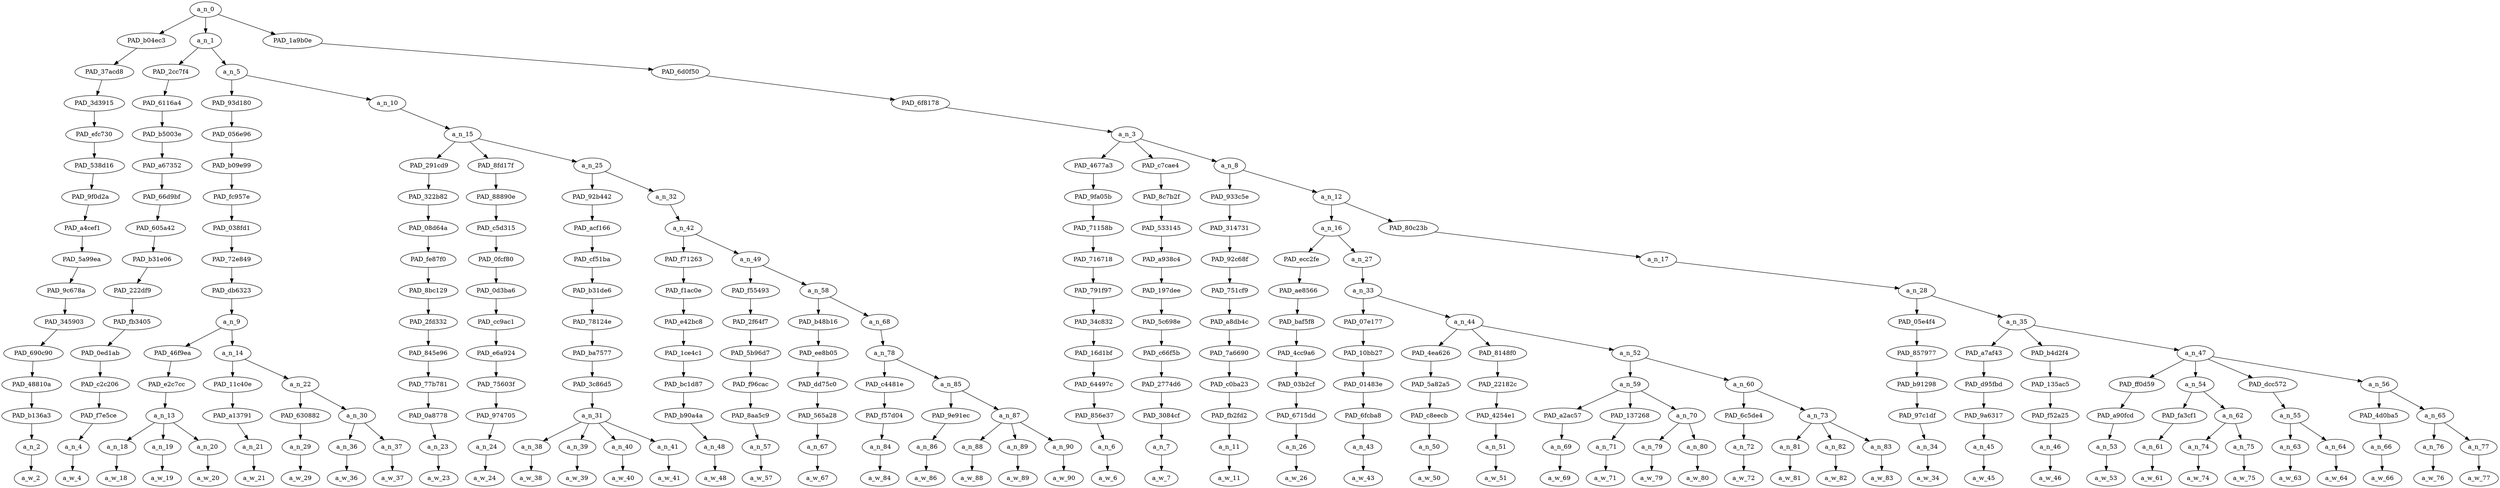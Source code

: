 strict digraph "" {
	a_n_0	[div_dir=1,
		index=0,
		level=15,
		pos="16.927662037037035,15!",
		text_span="[0, 1, 2, 3, 4, 5, 6, 7, 8, 9, 10, 11, 12, 13, 14, 15, 16, 17, 18, 19, 20, 21, 22, 23, 24, 25, 26, 27, 28, 29, 30, 31, 32, 33, 34, \
35, 36, 37, 38, 39, 40, 41, 42, 43, 44, 45, 46, 47, 48, 49]",
		value=1.00000000];
	PAD_b04ec3	[div_dir=-1,
		index=1,
		level=14,
		pos="22.0,14!",
		text_span="[22]",
		value=0.00887015];
	a_n_0 -> PAD_b04ec3;
	a_n_1	[div_dir=1,
		index=0,
		level=14,
		pos="3.3802083333333335,14!",
		text_span="[0, 1, 2, 3, 4, 5, 6, 7, 8, 9, 10, 11, 12, 13, 14, 15, 16, 17, 18, 19, 20, 21]",
		value=0.28218633];
	a_n_0 -> a_n_1;
	PAD_1a9b0e	[div_dir=1,
		index=2,
		level=14,
		pos="25.402777777777775,14!",
		text_span="[23, 24, 25, 26, 27, 28, 29, 30, 31, 32, 33, 34, 35, 36, 37, 38, 39, 40, 41, 42, 43, 44, 45, 46, 47, 48, 49]",
		value=0.70888200];
	a_n_0 -> PAD_1a9b0e;
	PAD_37acd8	[div_dir=-1,
		index=2,
		level=13,
		pos="22.0,13!",
		text_span="[22]",
		value=0.00887015];
	PAD_b04ec3 -> PAD_37acd8;
	PAD_3d3915	[div_dir=-1,
		index=3,
		level=12,
		pos="22.0,12!",
		text_span="[22]",
		value=0.00887015];
	PAD_37acd8 -> PAD_3d3915;
	PAD_efc730	[div_dir=-1,
		index=3,
		level=11,
		pos="22.0,11!",
		text_span="[22]",
		value=0.00887015];
	PAD_3d3915 -> PAD_efc730;
	PAD_538d16	[div_dir=-1,
		index=5,
		level=10,
		pos="22.0,10!",
		text_span="[22]",
		value=0.00887015];
	PAD_efc730 -> PAD_538d16;
	PAD_9f0d2a	[div_dir=-1,
		index=6,
		level=9,
		pos="22.0,9!",
		text_span="[22]",
		value=0.00887015];
	PAD_538d16 -> PAD_9f0d2a;
	PAD_a4cef1	[div_dir=-1,
		index=6,
		level=8,
		pos="22.0,8!",
		text_span="[22]",
		value=0.00887015];
	PAD_9f0d2a -> PAD_a4cef1;
	PAD_5a99ea	[div_dir=-1,
		index=7,
		level=7,
		pos="22.0,7!",
		text_span="[22]",
		value=0.00887015];
	PAD_a4cef1 -> PAD_5a99ea;
	PAD_9c678a	[div_dir=-1,
		index=8,
		level=6,
		pos="22.0,6!",
		text_span="[22]",
		value=0.00887015];
	PAD_5a99ea -> PAD_9c678a;
	PAD_345903	[div_dir=-1,
		index=9,
		level=5,
		pos="22.0,5!",
		text_span="[22]",
		value=0.00887015];
	PAD_9c678a -> PAD_345903;
	PAD_690c90	[div_dir=-1,
		index=10,
		level=4,
		pos="22.0,4!",
		text_span="[22]",
		value=0.00887015];
	PAD_345903 -> PAD_690c90;
	PAD_48810a	[div_dir=-1,
		index=12,
		level=3,
		pos="22.0,3!",
		text_span="[22]",
		value=0.00887015];
	PAD_690c90 -> PAD_48810a;
	PAD_b136a3	[div_dir=-1,
		index=14,
		level=2,
		pos="22.0,2!",
		text_span="[22]",
		value=0.00887015];
	PAD_48810a -> PAD_b136a3;
	a_n_2	[div_dir=-1,
		index=22,
		level=1,
		pos="22.0,1!",
		text_span="[22]",
		value=0.00887015];
	PAD_b136a3 -> a_n_2;
	a_w_2	[div_dir=0,
		index=22,
		level=0,
		pos="22,0!",
		text_span="[22]",
		value=i1];
	a_n_2 -> a_w_2;
	PAD_2cc7f4	[div_dir=-1,
		index=0,
		level=13,
		pos="0.0,13!",
		text_span="[0]",
		value=0.01725560];
	a_n_1 -> PAD_2cc7f4;
	a_n_5	[div_dir=1,
		index=1,
		level=13,
		pos="6.760416666666667,13!",
		text_span="[1, 2, 3, 4, 5, 6, 7, 8, 9, 10, 11, 12, 13, 14, 15, 16, 17, 18, 19, 20, 21]",
		value=0.26487753];
	a_n_1 -> a_n_5;
	PAD_6116a4	[div_dir=-1,
		index=0,
		level=12,
		pos="0.0,12!",
		text_span="[0]",
		value=0.01725560];
	PAD_2cc7f4 -> PAD_6116a4;
	PAD_b5003e	[div_dir=-1,
		index=0,
		level=11,
		pos="0.0,11!",
		text_span="[0]",
		value=0.01725560];
	PAD_6116a4 -> PAD_b5003e;
	PAD_a67352	[div_dir=-1,
		index=0,
		level=10,
		pos="0.0,10!",
		text_span="[0]",
		value=0.01725560];
	PAD_b5003e -> PAD_a67352;
	PAD_66d9bf	[div_dir=-1,
		index=0,
		level=9,
		pos="0.0,9!",
		text_span="[0]",
		value=0.01725560];
	PAD_a67352 -> PAD_66d9bf;
	PAD_605a42	[div_dir=-1,
		index=0,
		level=8,
		pos="0.0,8!",
		text_span="[0]",
		value=0.01725560];
	PAD_66d9bf -> PAD_605a42;
	PAD_b31e06	[div_dir=-1,
		index=0,
		level=7,
		pos="0.0,7!",
		text_span="[0]",
		value=0.01725560];
	PAD_605a42 -> PAD_b31e06;
	PAD_222df9	[div_dir=-1,
		index=0,
		level=6,
		pos="0.0,6!",
		text_span="[0]",
		value=0.01725560];
	PAD_b31e06 -> PAD_222df9;
	PAD_fb3405	[div_dir=-1,
		index=0,
		level=5,
		pos="0.0,5!",
		text_span="[0]",
		value=0.01725560];
	PAD_222df9 -> PAD_fb3405;
	PAD_0ed1ab	[div_dir=-1,
		index=0,
		level=4,
		pos="0.0,4!",
		text_span="[0]",
		value=0.01725560];
	PAD_fb3405 -> PAD_0ed1ab;
	PAD_c2c206	[div_dir=-1,
		index=0,
		level=3,
		pos="0.0,3!",
		text_span="[0]",
		value=0.01725560];
	PAD_0ed1ab -> PAD_c2c206;
	PAD_f7e5ce	[div_dir=-1,
		index=0,
		level=2,
		pos="0.0,2!",
		text_span="[0]",
		value=0.01725560];
	PAD_c2c206 -> PAD_f7e5ce;
	a_n_4	[div_dir=-1,
		index=0,
		level=1,
		pos="0.0,1!",
		text_span="[0]",
		value=0.01725560];
	PAD_f7e5ce -> a_n_4;
	a_w_4	[div_dir=0,
		index=0,
		level=0,
		pos="0,0!",
		text_span="[0]",
		value=re];
	a_n_4 -> a_w_4;
	PAD_93d180	[div_dir=1,
		index=1,
		level=12,
		pos="3.4375,12!",
		text_span="[1, 2, 3, 4, 5, 6, 7]",
		value=0.10143375];
	a_n_5 -> PAD_93d180;
	a_n_10	[div_dir=1,
		index=2,
		level=12,
		pos="10.083333333333334,12!",
		text_span="[8, 9, 10, 11, 12, 13, 14, 15, 16, 17, 18, 19, 20, 21]",
		value=0.16335484];
	a_n_5 -> a_n_10;
	PAD_056e96	[div_dir=1,
		index=1,
		level=11,
		pos="3.4375,11!",
		text_span="[1, 2, 3, 4, 5, 6, 7]",
		value=0.10143375];
	PAD_93d180 -> PAD_056e96;
	PAD_b09e99	[div_dir=1,
		index=1,
		level=10,
		pos="3.4375,10!",
		text_span="[1, 2, 3, 4, 5, 6, 7]",
		value=0.10143375];
	PAD_056e96 -> PAD_b09e99;
	PAD_fc957e	[div_dir=1,
		index=1,
		level=9,
		pos="3.4375,9!",
		text_span="[1, 2, 3, 4, 5, 6, 7]",
		value=0.10143375];
	PAD_b09e99 -> PAD_fc957e;
	PAD_038fd1	[div_dir=1,
		index=1,
		level=8,
		pos="3.4375,8!",
		text_span="[1, 2, 3, 4, 5, 6, 7]",
		value=0.10143375];
	PAD_fc957e -> PAD_038fd1;
	PAD_72e849	[div_dir=1,
		index=1,
		level=7,
		pos="3.4375,7!",
		text_span="[1, 2, 3, 4, 5, 6, 7]",
		value=0.10143375];
	PAD_038fd1 -> PAD_72e849;
	PAD_db6323	[div_dir=1,
		index=1,
		level=6,
		pos="3.4375,6!",
		text_span="[1, 2, 3, 4, 5, 6, 7]",
		value=0.10143375];
	PAD_72e849 -> PAD_db6323;
	a_n_9	[div_dir=1,
		index=1,
		level=5,
		pos="3.4375,5!",
		text_span="[1, 2, 3, 4, 5, 6, 7]",
		value=0.10143375];
	PAD_db6323 -> a_n_9;
	PAD_46f9ea	[div_dir=1,
		index=1,
		level=4,
		pos="2.0,4!",
		text_span="[1, 2, 3]",
		value=0.05142200];
	a_n_9 -> PAD_46f9ea;
	a_n_14	[div_dir=1,
		index=2,
		level=4,
		pos="4.875,4!",
		text_span="[4, 5, 6, 7]",
		value=0.04993392];
	a_n_9 -> a_n_14;
	PAD_e2c7cc	[div_dir=1,
		index=1,
		level=3,
		pos="2.0,3!",
		text_span="[1, 2, 3]",
		value=0.05142200];
	PAD_46f9ea -> PAD_e2c7cc;
	a_n_13	[div_dir=1,
		index=1,
		level=2,
		pos="2.0,2!",
		text_span="[1, 2, 3]",
		value=0.05142200];
	PAD_e2c7cc -> a_n_13;
	a_n_18	[div_dir=1,
		index=1,
		level=1,
		pos="1.0,1!",
		text_span="[1]",
		value=0.01200657];
	a_n_13 -> a_n_18;
	a_n_19	[div_dir=-1,
		index=2,
		level=1,
		pos="2.0,1!",
		text_span="[2]",
		value=0.01886284];
	a_n_13 -> a_n_19;
	a_n_20	[div_dir=1,
		index=3,
		level=1,
		pos="3.0,1!",
		text_span="[3]",
		value=0.02049622];
	a_n_13 -> a_n_20;
	a_w_18	[div_dir=0,
		index=1,
		level=0,
		pos="1,0!",
		text_span="[1]",
		value=the];
	a_n_18 -> a_w_18;
	a_w_19	[div_dir=0,
		index=2,
		level=0,
		pos="2,0!",
		text_span="[2]",
		value="<number>"];
	a_n_19 -> a_w_19;
	a_w_20	[div_dir=0,
		index=3,
		level=0,
		pos="3,0!",
		text_span="[3]",
		value=people];
	a_n_20 -> a_w_20;
	PAD_11c40e	[div_dir=1,
		index=2,
		level=3,
		pos="4.0,3!",
		text_span="[4]",
		value=0.00977072];
	a_n_14 -> PAD_11c40e;
	a_n_22	[div_dir=1,
		index=3,
		level=3,
		pos="5.75,3!",
		text_span="[5, 6, 7]",
		value=0.04010771];
	a_n_14 -> a_n_22;
	PAD_a13791	[div_dir=1,
		index=2,
		level=2,
		pos="4.0,2!",
		text_span="[4]",
		value=0.00977072];
	PAD_11c40e -> PAD_a13791;
	a_n_21	[div_dir=1,
		index=4,
		level=1,
		pos="4.0,1!",
		text_span="[4]",
		value=0.00977072];
	PAD_a13791 -> a_n_21;
	a_w_21	[div_dir=0,
		index=4,
		level=0,
		pos="4,0!",
		text_span="[4]",
		value=who];
	a_n_21 -> a_w_21;
	PAD_630882	[div_dir=1,
		index=3,
		level=2,
		pos="5.0,2!",
		text_span="[5]",
		value=0.01299993];
	a_n_22 -> PAD_630882;
	a_n_30	[div_dir=1,
		index=4,
		level=2,
		pos="6.5,2!",
		text_span="[6, 7]",
		value=0.02705304];
	a_n_22 -> a_n_30;
	a_n_29	[div_dir=1,
		index=5,
		level=1,
		pos="5.0,1!",
		text_span="[5]",
		value=0.01299993];
	PAD_630882 -> a_n_29;
	a_w_29	[div_dir=0,
		index=5,
		level=0,
		pos="5,0!",
		text_span="[5]",
		value=recently];
	a_n_29 -> a_w_29;
	a_n_36	[div_dir=1,
		index=6,
		level=1,
		pos="6.0,1!",
		text_span="[6]",
		value=0.01544259];
	a_n_30 -> a_n_36;
	a_n_37	[div_dir=1,
		index=7,
		level=1,
		pos="7.0,1!",
		text_span="[7]",
		value=0.01157327];
	a_n_30 -> a_n_37;
	a_w_36	[div_dir=0,
		index=6,
		level=0,
		pos="6,0!",
		text_span="[6]",
		value=followed];
	a_n_36 -> a_w_36;
	a_w_37	[div_dir=0,
		index=7,
		level=0,
		pos="7,0!",
		text_span="[7]",
		value=me];
	a_n_37 -> a_w_37;
	a_n_15	[div_dir=1,
		index=2,
		level=11,
		pos="10.083333333333334,11!",
		text_span="[8, 9, 10, 11, 12, 13, 14, 15, 16, 17, 18, 19, 20, 21]",
		value=0.16329865];
	a_n_10 -> a_n_15;
	PAD_291cd9	[div_dir=-1,
		index=2,
		level=10,
		pos="8.0,10!",
		text_span="[8]",
		value=0.00857432];
	a_n_15 -> PAD_291cd9;
	PAD_8fd17f	[div_dir=-1,
		index=3,
		level=10,
		pos="9.0,10!",
		text_span="[9]",
		value=0.00995226];
	a_n_15 -> PAD_8fd17f;
	a_n_25	[div_dir=1,
		index=4,
		level=10,
		pos="13.25,10!",
		text_span="[10, 11, 12, 13, 14, 15, 16, 17, 18, 19, 20, 21]",
		value=0.14471588];
	a_n_15 -> a_n_25;
	PAD_322b82	[div_dir=-1,
		index=2,
		level=9,
		pos="8.0,9!",
		text_span="[8]",
		value=0.00857432];
	PAD_291cd9 -> PAD_322b82;
	PAD_08d64a	[div_dir=-1,
		index=2,
		level=8,
		pos="8.0,8!",
		text_span="[8]",
		value=0.00857432];
	PAD_322b82 -> PAD_08d64a;
	PAD_fe87f0	[div_dir=-1,
		index=2,
		level=7,
		pos="8.0,7!",
		text_span="[8]",
		value=0.00857432];
	PAD_08d64a -> PAD_fe87f0;
	PAD_8bc129	[div_dir=-1,
		index=2,
		level=6,
		pos="8.0,6!",
		text_span="[8]",
		value=0.00857432];
	PAD_fe87f0 -> PAD_8bc129;
	PAD_2fd332	[div_dir=-1,
		index=2,
		level=5,
		pos="8.0,5!",
		text_span="[8]",
		value=0.00857432];
	PAD_8bc129 -> PAD_2fd332;
	PAD_845e96	[div_dir=-1,
		index=3,
		level=4,
		pos="8.0,4!",
		text_span="[8]",
		value=0.00857432];
	PAD_2fd332 -> PAD_845e96;
	PAD_77b781	[div_dir=-1,
		index=4,
		level=3,
		pos="8.0,3!",
		text_span="[8]",
		value=0.00857432];
	PAD_845e96 -> PAD_77b781;
	PAD_0a8778	[div_dir=-1,
		index=5,
		level=2,
		pos="8.0,2!",
		text_span="[8]",
		value=0.00857432];
	PAD_77b781 -> PAD_0a8778;
	a_n_23	[div_dir=-1,
		index=8,
		level=1,
		pos="8.0,1!",
		text_span="[8]",
		value=0.00857432];
	PAD_0a8778 -> a_n_23;
	a_w_23	[div_dir=0,
		index=8,
		level=0,
		pos="8,0!",
		text_span="[8]",
		value=have];
	a_n_23 -> a_w_23;
	PAD_88890e	[div_dir=-1,
		index=3,
		level=9,
		pos="9.0,9!",
		text_span="[9]",
		value=0.00995226];
	PAD_8fd17f -> PAD_88890e;
	PAD_c5d315	[div_dir=-1,
		index=3,
		level=8,
		pos="9.0,8!",
		text_span="[9]",
		value=0.00995226];
	PAD_88890e -> PAD_c5d315;
	PAD_0fcf80	[div_dir=-1,
		index=3,
		level=7,
		pos="9.0,7!",
		text_span="[9]",
		value=0.00995226];
	PAD_c5d315 -> PAD_0fcf80;
	PAD_0d3ba6	[div_dir=-1,
		index=3,
		level=6,
		pos="9.0,6!",
		text_span="[9]",
		value=0.00995226];
	PAD_0fcf80 -> PAD_0d3ba6;
	PAD_cc9ac1	[div_dir=-1,
		index=3,
		level=5,
		pos="9.0,5!",
		text_span="[9]",
		value=0.00995226];
	PAD_0d3ba6 -> PAD_cc9ac1;
	PAD_e6a924	[div_dir=-1,
		index=4,
		level=4,
		pos="9.0,4!",
		text_span="[9]",
		value=0.00995226];
	PAD_cc9ac1 -> PAD_e6a924;
	PAD_75603f	[div_dir=-1,
		index=5,
		level=3,
		pos="9.0,3!",
		text_span="[9]",
		value=0.00995226];
	PAD_e6a924 -> PAD_75603f;
	PAD_974705	[div_dir=-1,
		index=6,
		level=2,
		pos="9.0,2!",
		text_span="[9]",
		value=0.00995226];
	PAD_75603f -> PAD_974705;
	a_n_24	[div_dir=-1,
		index=9,
		level=1,
		pos="9.0,1!",
		text_span="[9]",
		value=0.00995226];
	PAD_974705 -> a_n_24;
	a_w_24	[div_dir=0,
		index=9,
		level=0,
		pos="9,0!",
		text_span="[9]",
		value=you];
	a_n_24 -> a_w_24;
	PAD_92b442	[div_dir=1,
		index=4,
		level=9,
		pos="11.5,9!",
		text_span="[10, 11, 12, 13]",
		value=0.05607596];
	a_n_25 -> PAD_92b442;
	a_n_32	[div_dir=1,
		index=5,
		level=9,
		pos="15.0,9!",
		text_span="[14, 15, 16, 17, 18, 19, 20, 21]",
		value=0.08856964];
	a_n_25 -> a_n_32;
	PAD_acf166	[div_dir=1,
		index=4,
		level=8,
		pos="11.5,8!",
		text_span="[10, 11, 12, 13]",
		value=0.05607596];
	PAD_92b442 -> PAD_acf166;
	PAD_cf51ba	[div_dir=1,
		index=4,
		level=7,
		pos="11.5,7!",
		text_span="[10, 11, 12, 13]",
		value=0.05607596];
	PAD_acf166 -> PAD_cf51ba;
	PAD_b31de6	[div_dir=1,
		index=4,
		level=6,
		pos="11.5,6!",
		text_span="[10, 11, 12, 13]",
		value=0.05607596];
	PAD_cf51ba -> PAD_b31de6;
	PAD_78124e	[div_dir=1,
		index=4,
		level=5,
		pos="11.5,5!",
		text_span="[10, 11, 12, 13]",
		value=0.05607596];
	PAD_b31de6 -> PAD_78124e;
	PAD_ba7577	[div_dir=1,
		index=5,
		level=4,
		pos="11.5,4!",
		text_span="[10, 11, 12, 13]",
		value=0.05607596];
	PAD_78124e -> PAD_ba7577;
	PAD_3c86d5	[div_dir=1,
		index=6,
		level=3,
		pos="11.5,3!",
		text_span="[10, 11, 12, 13]",
		value=0.05607596];
	PAD_ba7577 -> PAD_3c86d5;
	a_n_31	[div_dir=1,
		index=7,
		level=2,
		pos="11.5,2!",
		text_span="[10, 11, 12, 13]",
		value=0.05607596];
	PAD_3c86d5 -> a_n_31;
	a_n_38	[div_dir=1,
		index=10,
		level=1,
		pos="10.0,1!",
		text_span="[10]",
		value=0.00853945];
	a_n_31 -> a_n_38;
	a_n_39	[div_dir=1,
		index=11,
		level=1,
		pos="11.0,1!",
		text_span="[11]",
		value=0.02222060];
	a_n_31 -> a_n_39;
	a_n_40	[div_dir=1,
		index=12,
		level=1,
		pos="12.0,1!",
		text_span="[12]",
		value=0.00915425];
	a_n_31 -> a_n_40;
	a_n_41	[div_dir=1,
		index=13,
		level=1,
		pos="13.0,1!",
		text_span="[13]",
		value=0.01611654];
	a_n_31 -> a_n_41;
	a_w_38	[div_dir=0,
		index=10,
		level=0,
		pos="10,0!",
		text_span="[10]",
		value=no];
	a_n_38 -> a_w_38;
	a_w_39	[div_dir=0,
		index=11,
		level=0,
		pos="11,0!",
		text_span="[11]",
		value=taste];
	a_n_39 -> a_w_39;
	a_w_40	[div_dir=0,
		index=12,
		level=0,
		pos="12,0!",
		text_span="[12]",
		value=or];
	a_n_40 -> a_w_40;
	a_w_41	[div_dir=0,
		index=13,
		level=0,
		pos="13,0!",
		text_span="[13]",
		value=standards];
	a_n_41 -> a_w_41;
	a_n_42	[div_dir=1,
		index=5,
		level=8,
		pos="15.0,8!",
		text_span="[14, 15, 16, 17, 18, 19, 20, 21]",
		value=0.08851532];
	a_n_32 -> a_n_42;
	PAD_f71263	[div_dir=-1,
		index=5,
		level=7,
		pos="14.0,7!",
		text_span="[14]",
		value=0.00793343];
	a_n_42 -> PAD_f71263;
	a_n_49	[div_dir=1,
		index=6,
		level=7,
		pos="16.0,7!",
		text_span="[15, 16, 17, 18, 19, 20, 21]",
		value=0.08052756];
	a_n_42 -> a_n_49;
	PAD_f1ac0e	[div_dir=-1,
		index=5,
		level=6,
		pos="14.0,6!",
		text_span="[14]",
		value=0.00793343];
	PAD_f71263 -> PAD_f1ac0e;
	PAD_e42bc8	[div_dir=-1,
		index=5,
		level=5,
		pos="14.0,5!",
		text_span="[14]",
		value=0.00793343];
	PAD_f1ac0e -> PAD_e42bc8;
	PAD_1ce4c1	[div_dir=-1,
		index=6,
		level=4,
		pos="14.0,4!",
		text_span="[14]",
		value=0.00793343];
	PAD_e42bc8 -> PAD_1ce4c1;
	PAD_bc1d87	[div_dir=-1,
		index=7,
		level=3,
		pos="14.0,3!",
		text_span="[14]",
		value=0.00793343];
	PAD_1ce4c1 -> PAD_bc1d87;
	PAD_b90a4a	[div_dir=-1,
		index=8,
		level=2,
		pos="14.0,2!",
		text_span="[14]",
		value=0.00793343];
	PAD_bc1d87 -> PAD_b90a4a;
	a_n_48	[div_dir=-1,
		index=14,
		level=1,
		pos="14.0,1!",
		text_span="[14]",
		value=0.00793343];
	PAD_b90a4a -> a_n_48;
	a_w_48	[div_dir=0,
		index=14,
		level=0,
		pos="14,0!",
		text_span="[14]",
		value=i];
	a_n_48 -> a_w_48;
	PAD_f55493	[div_dir=1,
		index=6,
		level=6,
		pos="15.0,6!",
		text_span="[15]",
		value=0.00678233];
	a_n_49 -> PAD_f55493;
	a_n_58	[div_dir=1,
		index=7,
		level=6,
		pos="17.0,6!",
		text_span="[16, 17, 18, 19, 20, 21]",
		value=0.07368245];
	a_n_49 -> a_n_58;
	PAD_2f64f7	[div_dir=1,
		index=6,
		level=5,
		pos="15.0,5!",
		text_span="[15]",
		value=0.00678233];
	PAD_f55493 -> PAD_2f64f7;
	PAD_5b96d7	[div_dir=1,
		index=7,
		level=4,
		pos="15.0,4!",
		text_span="[15]",
		value=0.00678233];
	PAD_2f64f7 -> PAD_5b96d7;
	PAD_f96cac	[div_dir=1,
		index=8,
		level=3,
		pos="15.0,3!",
		text_span="[15]",
		value=0.00678233];
	PAD_5b96d7 -> PAD_f96cac;
	PAD_8aa5c9	[div_dir=1,
		index=9,
		level=2,
		pos="15.0,2!",
		text_span="[15]",
		value=0.00678233];
	PAD_f96cac -> PAD_8aa5c9;
	a_n_57	[div_dir=1,
		index=15,
		level=1,
		pos="15.0,1!",
		text_span="[15]",
		value=0.00678233];
	PAD_8aa5c9 -> a_n_57;
	a_w_57	[div_dir=0,
		index=15,
		level=0,
		pos="15,0!",
		text_span="[15]",
		value=will];
	a_n_57 -> a_w_57;
	PAD_b48b16	[div_dir=1,
		index=7,
		level=5,
		pos="16.0,5!",
		text_span="[16]",
		value=0.00847774];
	a_n_58 -> PAD_b48b16;
	a_n_68	[div_dir=1,
		index=8,
		level=5,
		pos="18.0,5!",
		text_span="[17, 18, 19, 20, 21]",
		value=0.06514154];
	a_n_58 -> a_n_68;
	PAD_ee8b05	[div_dir=1,
		index=8,
		level=4,
		pos="16.0,4!",
		text_span="[16]",
		value=0.00847774];
	PAD_b48b16 -> PAD_ee8b05;
	PAD_dd75c0	[div_dir=1,
		index=9,
		level=3,
		pos="16.0,3!",
		text_span="[16]",
		value=0.00847774];
	PAD_ee8b05 -> PAD_dd75c0;
	PAD_565a28	[div_dir=1,
		index=10,
		level=2,
		pos="16.0,2!",
		text_span="[16]",
		value=0.00847774];
	PAD_dd75c0 -> PAD_565a28;
	a_n_67	[div_dir=1,
		index=16,
		level=1,
		pos="16.0,1!",
		text_span="[16]",
		value=0.00847774];
	PAD_565a28 -> a_n_67;
	a_w_67	[div_dir=0,
		index=16,
		level=0,
		pos="16,0!",
		text_span="[16]",
		value=try];
	a_n_67 -> a_w_67;
	a_n_78	[div_dir=1,
		index=9,
		level=4,
		pos="18.0,4!",
		text_span="[17, 18, 19, 20, 21]",
		value=0.06507539];
	a_n_68 -> a_n_78;
	PAD_c4481e	[div_dir=1,
		index=10,
		level=3,
		pos="17.0,3!",
		text_span="[17]",
		value=0.00744715];
	a_n_78 -> PAD_c4481e;
	a_n_85	[div_dir=1,
		index=11,
		level=3,
		pos="19.0,3!",
		text_span="[18, 19, 20, 21]",
		value=0.05756208];
	a_n_78 -> a_n_85;
	PAD_f57d04	[div_dir=1,
		index=11,
		level=2,
		pos="17.0,2!",
		text_span="[17]",
		value=0.00744715];
	PAD_c4481e -> PAD_f57d04;
	a_n_84	[div_dir=1,
		index=17,
		level=1,
		pos="17.0,1!",
		text_span="[17]",
		value=0.00744715];
	PAD_f57d04 -> a_n_84;
	a_w_84	[div_dir=0,
		index=17,
		level=0,
		pos="17,0!",
		text_span="[17]",
		value=to];
	a_n_84 -> a_w_84;
	PAD_9e91ec	[div_dir=1,
		index=12,
		level=2,
		pos="18.0,2!",
		text_span="[18]",
		value=0.01055922];
	a_n_85 -> PAD_9e91ec;
	a_n_87	[div_dir=1,
		index=13,
		level=2,
		pos="20.0,2!",
		text_span="[19, 20, 21]",
		value=0.04694790];
	a_n_85 -> a_n_87;
	a_n_86	[div_dir=1,
		index=18,
		level=1,
		pos="18.0,1!",
		text_span="[18]",
		value=0.01055922];
	PAD_9e91ec -> a_n_86;
	a_w_86	[div_dir=0,
		index=18,
		level=0,
		pos="18,0!",
		text_span="[18]",
		value=return];
	a_n_86 -> a_w_86;
	a_n_88	[div_dir=1,
		index=19,
		level=1,
		pos="19.0,1!",
		text_span="[19]",
		value=0.00913841];
	a_n_87 -> a_n_88;
	a_n_89	[div_dir=1,
		index=20,
		level=1,
		pos="20.0,1!",
		text_span="[20]",
		value=0.01256682];
	a_n_87 -> a_n_89;
	a_n_90	[div_dir=1,
		index=21,
		level=1,
		pos="21.0,1!",
		text_span="[21]",
		value=0.02519363];
	a_n_87 -> a_n_90;
	a_w_88	[div_dir=0,
		index=19,
		level=0,
		pos="19,0!",
		text_span="[19]",
		value=the1];
	a_n_88 -> a_w_88;
	a_w_89	[div_dir=0,
		index=20,
		level=0,
		pos="20,0!",
		text_span="[20]",
		value=follow];
	a_n_89 -> a_w_89;
	a_w_90	[div_dir=0,
		index=21,
		level=0,
		pos="21,0!",
		text_span="[21]",
		value=asap];
	a_n_90 -> a_w_90;
	PAD_6d0f50	[div_dir=1,
		index=3,
		level=13,
		pos="25.402777777777775,13!",
		text_span="[23, 24, 25, 26, 27, 28, 29, 30, 31, 32, 33, 34, 35, 36, 37, 38, 39, 40, 41, 42, 43, 44, 45, 46, 47, 48, 49]",
		value=0.70888200];
	PAD_1a9b0e -> PAD_6d0f50;
	PAD_6f8178	[div_dir=1,
		index=4,
		level=12,
		pos="25.402777777777775,12!",
		text_span="[23, 24, 25, 26, 27, 28, 29, 30, 31, 32, 33, 34, 35, 36, 37, 38, 39, 40, 41, 42, 43, 44, 45, 46, 47, 48, 49]",
		value=0.70888200];
	PAD_6d0f50 -> PAD_6f8178;
	a_n_3	[div_dir=1,
		index=4,
		level=11,
		pos="25.402777777777775,11!",
		text_span="[23, 24, 25, 26, 27, 28, 29, 30, 31, 32, 33, 34, 35, 36, 37, 38, 39, 40, 41, 42, 43, 44, 45, 46, 47, 48, 49]",
		value=0.70888200];
	PAD_6f8178 -> a_n_3;
	PAD_4677a3	[div_dir=-1,
		index=6,
		level=10,
		pos="23.0,10!",
		text_span="[23]",
		value=0.00779369];
	a_n_3 -> PAD_4677a3;
	PAD_c7cae4	[div_dir=1,
		index=7,
		level=10,
		pos="24.0,10!",
		text_span="[24]",
		value=0.00778606];
	a_n_3 -> PAD_c7cae4;
	a_n_8	[div_dir=1,
		index=8,
		level=10,
		pos="29.208333333333332,10!",
		text_span="[25, 26, 27, 28, 29, 30, 31, 32, 33, 34, 35, 36, 37, 38, 39, 40, 41, 42, 43, 44, 45, 46, 47, 48, 49]",
		value=0.69326268];
	a_n_3 -> a_n_8;
	PAD_9fa05b	[div_dir=-1,
		index=7,
		level=9,
		pos="23.0,9!",
		text_span="[23]",
		value=0.00779369];
	PAD_4677a3 -> PAD_9fa05b;
	PAD_71158b	[div_dir=-1,
		index=7,
		level=8,
		pos="23.0,8!",
		text_span="[23]",
		value=0.00779369];
	PAD_9fa05b -> PAD_71158b;
	PAD_716718	[div_dir=-1,
		index=8,
		level=7,
		pos="23.0,7!",
		text_span="[23]",
		value=0.00779369];
	PAD_71158b -> PAD_716718;
	PAD_791f97	[div_dir=-1,
		index=9,
		level=6,
		pos="23.0,6!",
		text_span="[23]",
		value=0.00779369];
	PAD_716718 -> PAD_791f97;
	PAD_34c832	[div_dir=-1,
		index=10,
		level=5,
		pos="23.0,5!",
		text_span="[23]",
		value=0.00779369];
	PAD_791f97 -> PAD_34c832;
	PAD_16d1bf	[div_dir=-1,
		index=11,
		level=4,
		pos="23.0,4!",
		text_span="[23]",
		value=0.00779369];
	PAD_34c832 -> PAD_16d1bf;
	PAD_64497c	[div_dir=-1,
		index=13,
		level=3,
		pos="23.0,3!",
		text_span="[23]",
		value=0.00779369];
	PAD_16d1bf -> PAD_64497c;
	PAD_856e37	[div_dir=-1,
		index=15,
		level=2,
		pos="23.0,2!",
		text_span="[23]",
		value=0.00779369];
	PAD_64497c -> PAD_856e37;
	a_n_6	[div_dir=-1,
		index=23,
		level=1,
		pos="23.0,1!",
		text_span="[23]",
		value=0.00779369];
	PAD_856e37 -> a_n_6;
	a_w_6	[div_dir=0,
		index=23,
		level=0,
		pos="23,0!",
		text_span="[23]",
		value=am];
	a_n_6 -> a_w_6;
	PAD_8c7b2f	[div_dir=1,
		index=8,
		level=9,
		pos="24.0,9!",
		text_span="[24]",
		value=0.00778606];
	PAD_c7cae4 -> PAD_8c7b2f;
	PAD_533145	[div_dir=1,
		index=8,
		level=8,
		pos="24.0,8!",
		text_span="[24]",
		value=0.00778606];
	PAD_8c7b2f -> PAD_533145;
	PAD_a938c4	[div_dir=1,
		index=9,
		level=7,
		pos="24.0,7!",
		text_span="[24]",
		value=0.00778606];
	PAD_533145 -> PAD_a938c4;
	PAD_197dee	[div_dir=1,
		index=10,
		level=6,
		pos="24.0,6!",
		text_span="[24]",
		value=0.00778606];
	PAD_a938c4 -> PAD_197dee;
	PAD_5c698e	[div_dir=1,
		index=11,
		level=5,
		pos="24.0,5!",
		text_span="[24]",
		value=0.00778606];
	PAD_197dee -> PAD_5c698e;
	PAD_c66f5b	[div_dir=1,
		index=12,
		level=4,
		pos="24.0,4!",
		text_span="[24]",
		value=0.00778606];
	PAD_5c698e -> PAD_c66f5b;
	PAD_2774d6	[div_dir=1,
		index=14,
		level=3,
		pos="24.0,3!",
		text_span="[24]",
		value=0.00778606];
	PAD_c66f5b -> PAD_2774d6;
	PAD_3084cf	[div_dir=1,
		index=16,
		level=2,
		pos="24.0,2!",
		text_span="[24]",
		value=0.00778606];
	PAD_2774d6 -> PAD_3084cf;
	a_n_7	[div_dir=1,
		index=24,
		level=1,
		pos="24.0,1!",
		text_span="[24]",
		value=0.00778606];
	PAD_3084cf -> a_n_7;
	a_w_7	[div_dir=0,
		index=24,
		level=0,
		pos="24,0!",
		text_span="[24]",
		value=just];
	a_n_7 -> a_w_7;
	PAD_933c5e	[div_dir=1,
		index=9,
		level=9,
		pos="25.0,9!",
		text_span="[25]",
		value=0.00770565];
	a_n_8 -> PAD_933c5e;
	a_n_12	[div_dir=1,
		index=10,
		level=9,
		pos="33.416666666666664,9!",
		text_span="[26, 27, 28, 29, 30, 31, 32, 33, 34, 35, 36, 37, 38, 39, 40, 41, 42, 43, 44, 45, 46, 47, 48, 49]",
		value=0.68551744];
	a_n_8 -> a_n_12;
	PAD_314731	[div_dir=1,
		index=9,
		level=8,
		pos="25.0,8!",
		text_span="[25]",
		value=0.00770565];
	PAD_933c5e -> PAD_314731;
	PAD_92c68f	[div_dir=1,
		index=10,
		level=7,
		pos="25.0,7!",
		text_span="[25]",
		value=0.00770565];
	PAD_314731 -> PAD_92c68f;
	PAD_751cf9	[div_dir=1,
		index=11,
		level=6,
		pos="25.0,6!",
		text_span="[25]",
		value=0.00770565];
	PAD_92c68f -> PAD_751cf9;
	PAD_a8db4c	[div_dir=1,
		index=12,
		level=5,
		pos="25.0,5!",
		text_span="[25]",
		value=0.00770565];
	PAD_751cf9 -> PAD_a8db4c;
	PAD_7a6690	[div_dir=1,
		index=13,
		level=4,
		pos="25.0,4!",
		text_span="[25]",
		value=0.00770565];
	PAD_a8db4c -> PAD_7a6690;
	PAD_c0ba23	[div_dir=1,
		index=15,
		level=3,
		pos="25.0,3!",
		text_span="[25]",
		value=0.00770565];
	PAD_7a6690 -> PAD_c0ba23;
	PAD_fb2fd2	[div_dir=1,
		index=17,
		level=2,
		pos="25.0,2!",
		text_span="[25]",
		value=0.00770565];
	PAD_c0ba23 -> PAD_fb2fd2;
	a_n_11	[div_dir=1,
		index=25,
		level=1,
		pos="25.0,1!",
		text_span="[25]",
		value=0.00770565];
	PAD_fb2fd2 -> a_n_11;
	a_w_11	[div_dir=0,
		index=25,
		level=0,
		pos="25,0!",
		text_span="[25]",
		value=making];
	a_n_11 -> a_w_11;
	a_n_16	[div_dir=-1,
		index=10,
		level=8,
		pos="27.270833333333332,8!",
		text_span="[26, 27, 28, 29, 30, 31, 32, 33, 34, 35, 36, 37]",
		value=0.47929122];
	a_n_12 -> a_n_16;
	PAD_80c23b	[div_dir=1,
		index=11,
		level=8,
		pos="39.5625,8!",
		text_span="[38, 39, 40, 41, 42, 43, 44, 45, 46, 47, 48, 49]",
		value=0.20618694];
	a_n_12 -> PAD_80c23b;
	PAD_ecc2fe	[div_dir=1,
		index=11,
		level=7,
		pos="26.0,7!",
		text_span="[26]",
		value=0.00922154];
	a_n_16 -> PAD_ecc2fe;
	a_n_27	[div_dir=-1,
		index=12,
		level=7,
		pos="28.541666666666664,7!",
		text_span="[27, 28, 29, 30, 31, 32, 33, 34, 35, 36, 37]",
		value=0.47006801];
	a_n_16 -> a_n_27;
	PAD_ae8566	[div_dir=1,
		index=12,
		level=6,
		pos="26.0,6!",
		text_span="[26]",
		value=0.00922154];
	PAD_ecc2fe -> PAD_ae8566;
	PAD_baf5f8	[div_dir=1,
		index=13,
		level=5,
		pos="26.0,5!",
		text_span="[26]",
		value=0.00922154];
	PAD_ae8566 -> PAD_baf5f8;
	PAD_4cc9a6	[div_dir=1,
		index=14,
		level=4,
		pos="26.0,4!",
		text_span="[26]",
		value=0.00922154];
	PAD_baf5f8 -> PAD_4cc9a6;
	PAD_03b2cf	[div_dir=1,
		index=16,
		level=3,
		pos="26.0,3!",
		text_span="[26]",
		value=0.00922154];
	PAD_4cc9a6 -> PAD_03b2cf;
	PAD_6715dd	[div_dir=1,
		index=18,
		level=2,
		pos="26.0,2!",
		text_span="[26]",
		value=0.00922154];
	PAD_03b2cf -> PAD_6715dd;
	a_n_26	[div_dir=1,
		index=26,
		level=1,
		pos="26.0,1!",
		text_span="[26]",
		value=0.00922154];
	PAD_6715dd -> a_n_26;
	a_w_26	[div_dir=0,
		index=26,
		level=0,
		pos="26,0!",
		text_span="[26]",
		value=sure];
	a_n_26 -> a_w_26;
	a_n_33	[div_dir=-1,
		index=13,
		level=6,
		pos="28.541666666666664,6!",
		text_span="[27, 28, 29, 30, 31, 32, 33, 34, 35, 36, 37]",
		value=0.47006315];
	a_n_27 -> a_n_33;
	PAD_07e177	[div_dir=-1,
		index=14,
		level=5,
		pos="27.0,5!",
		text_span="[27]",
		value=0.01000958];
	a_n_33 -> PAD_07e177;
	a_n_44	[div_dir=1,
		index=15,
		level=5,
		pos="30.083333333333332,5!",
		text_span="[28, 29, 30, 31, 32, 33, 34, 35, 36, 37]",
		value=0.46004871];
	a_n_33 -> a_n_44;
	PAD_10bb27	[div_dir=-1,
		index=15,
		level=4,
		pos="27.0,4!",
		text_span="[27]",
		value=0.01000958];
	PAD_07e177 -> PAD_10bb27;
	PAD_01483e	[div_dir=-1,
		index=17,
		level=3,
		pos="27.0,3!",
		text_span="[27]",
		value=0.01000958];
	PAD_10bb27 -> PAD_01483e;
	PAD_6fcba8	[div_dir=-1,
		index=19,
		level=2,
		pos="27.0,2!",
		text_span="[27]",
		value=0.01000958];
	PAD_01483e -> PAD_6fcba8;
	a_n_43	[div_dir=-1,
		index=27,
		level=1,
		pos="27.0,1!",
		text_span="[27]",
		value=0.01000958];
	PAD_6fcba8 -> a_n_43;
	a_w_43	[div_dir=0,
		index=27,
		level=0,
		pos="27,0!",
		text_span="[27]",
		value=you1];
	a_n_43 -> a_w_43;
	PAD_4ea626	[div_dir=-1,
		index=16,
		level=4,
		pos="28.0,4!",
		text_span="[28]",
		value=0.00991396];
	a_n_44 -> PAD_4ea626;
	PAD_8148f0	[div_dir=-1,
		index=17,
		level=4,
		pos="29.0,4!",
		text_span="[29]",
		value=0.01216147];
	a_n_44 -> PAD_8148f0;
	a_n_52	[div_dir=1,
		index=18,
		level=4,
		pos="33.25,4!",
		text_span="[30, 31, 32, 33, 34, 35, 36, 37]",
		value=0.43797131];
	a_n_44 -> a_n_52;
	PAD_5a82a5	[div_dir=-1,
		index=18,
		level=3,
		pos="28.0,3!",
		text_span="[28]",
		value=0.00991396];
	PAD_4ea626 -> PAD_5a82a5;
	PAD_c8eecb	[div_dir=-1,
		index=20,
		level=2,
		pos="28.0,2!",
		text_span="[28]",
		value=0.00991396];
	PAD_5a82a5 -> PAD_c8eecb;
	a_n_50	[div_dir=-1,
		index=28,
		level=1,
		pos="28.0,1!",
		text_span="[28]",
		value=0.00991396];
	PAD_c8eecb -> a_n_50;
	a_w_50	[div_dir=0,
		index=28,
		level=0,
		pos="28,0!",
		text_span="[28]",
		value=are];
	a_n_50 -> a_w_50;
	PAD_22182c	[div_dir=-1,
		index=19,
		level=3,
		pos="29.0,3!",
		text_span="[29]",
		value=0.01216147];
	PAD_8148f0 -> PAD_22182c;
	PAD_4254e1	[div_dir=-1,
		index=21,
		level=2,
		pos="29.0,2!",
		text_span="[29]",
		value=0.01216147];
	PAD_22182c -> PAD_4254e1;
	a_n_51	[div_dir=-1,
		index=29,
		level=1,
		pos="29.0,1!",
		text_span="[29]",
		value=0.01216147];
	PAD_4254e1 -> a_n_51;
	a_w_51	[div_dir=0,
		index=29,
		level=0,
		pos="29,0!",
		text_span="[29]",
		value=not];
	a_n_51 -> a_w_51;
	a_n_59	[div_dir=-1,
		index=20,
		level=3,
		pos="31.5,3!",
		text_span="[30, 31, 32, 33]",
		value=0.19041130];
	a_n_52 -> a_n_59;
	a_n_60	[div_dir=1,
		index=21,
		level=3,
		pos="35.0,3!",
		text_span="[34, 35, 36, 37]",
		value=0.24755097];
	a_n_52 -> a_n_60;
	PAD_a2ac57	[div_dir=-1,
		index=22,
		level=2,
		pos="30.0,2!",
		text_span="[30]",
		value=0.01494951];
	a_n_59 -> PAD_a2ac57;
	PAD_137268	[div_dir=-1,
		index=24,
		level=2,
		pos="33.0,2!",
		text_span="[33]",
		value=0.09475305];
	a_n_59 -> PAD_137268;
	a_n_70	[div_dir=1,
		index=23,
		level=2,
		pos="31.5,2!",
		text_span="[31, 32]",
		value=0.08051884];
	a_n_59 -> a_n_70;
	a_n_69	[div_dir=-1,
		index=30,
		level=1,
		pos="30.0,1!",
		text_span="[30]",
		value=0.01494951];
	PAD_a2ac57 -> a_n_69;
	a_w_69	[div_dir=0,
		index=30,
		level=0,
		pos="30,0!",
		text_span="[30]",
		value=a];
	a_n_69 -> a_w_69;
	a_n_71	[div_dir=-1,
		index=33,
		level=1,
		pos="33.0,1!",
		text_span="[33]",
		value=0.09475305];
	PAD_137268 -> a_n_71;
	a_w_71	[div_dir=0,
		index=33,
		level=0,
		pos="33,0!",
		text_span="[33]",
		value=nazi];
	a_n_71 -> a_w_71;
	a_n_79	[div_dir=1,
		index=31,
		level=1,
		pos="31.0,1!",
		text_span="[31]",
		value=0.03293518];
	a_n_70 -> a_n_79;
	a_n_80	[div_dir=-1,
		index=32,
		level=1,
		pos="32.0,1!",
		text_span="[32]",
		value=0.04748401];
	a_n_70 -> a_n_80;
	a_w_79	[div_dir=0,
		index=31,
		level=0,
		pos="31,0!",
		text_span="[31]",
		value=window];
	a_n_79 -> a_w_79;
	a_w_80	[div_dir=0,
		index=32,
		level=0,
		pos="32,0!",
		text_span="[32]",
		value=licking];
	a_n_80 -> a_w_80;
	PAD_6c5de4	[div_dir=1,
		index=25,
		level=2,
		pos="34.0,2!",
		text_span="[34]",
		value=0.10356413];
	a_n_60 -> PAD_6c5de4;
	a_n_73	[div_dir=1,
		index=26,
		level=2,
		pos="36.0,2!",
		text_span="[35, 36, 37]",
		value=0.14382488];
	a_n_60 -> a_n_73;
	a_n_72	[div_dir=1,
		index=34,
		level=1,
		pos="34.0,1!",
		text_span="[34]",
		value=0.10356413];
	PAD_6c5de4 -> a_n_72;
	a_w_72	[div_dir=0,
		index=34,
		level=0,
		pos="34,0!",
		text_span="[34]",
		value=larping];
	a_n_72 -> a_w_72;
	a_n_81	[div_dir=-1,
		index=35,
		level=1,
		pos="35.0,1!",
		text_span="[35]",
		value=0.03869578];
	a_n_73 -> a_n_81;
	a_n_82	[div_dir=1,
		index=36,
		level=1,
		pos="36.0,1!",
		text_span="[36]",
		value=0.06592499];
	a_n_73 -> a_n_82;
	a_n_83	[div_dir=1,
		index=37,
		level=1,
		pos="37.0,1!",
		text_span="[37]",
		value=0.03908463];
	a_n_73 -> a_n_83;
	a_w_81	[div_dir=0,
		index=35,
		level=0,
		pos="35,0!",
		text_span="[35]",
		value=annoying];
	a_n_81 -> a_w_81;
	a_w_82	[div_dir=0,
		index=36,
		level=0,
		pos="36,0!",
		text_span="[36]",
		value=drama];
	a_n_82 -> a_w_82;
	a_w_83	[div_dir=0,
		index=37,
		level=0,
		pos="37,0!",
		text_span="[37]",
		value=queen];
	a_n_83 -> a_w_83;
	a_n_17	[div_dir=1,
		index=13,
		level=7,
		pos="39.5625,7!",
		text_span="[38, 39, 40, 41, 42, 43, 44, 45, 46, 47, 48, 49]",
		value=0.20618694];
	PAD_80c23b -> a_n_17;
	a_n_28	[div_dir=1,
		index=14,
		level=6,
		pos="39.5625,6!",
		text_span="[38, 39, 40, 41, 42, 43, 44, 45, 46, 47, 48, 49]",
		value=0.20613431];
	a_n_17 -> a_n_28;
	PAD_05e4f4	[div_dir=1,
		index=16,
		level=5,
		pos="38.0,5!",
		text_span="[38]",
		value=0.01619636];
	a_n_28 -> PAD_05e4f4;
	a_n_35	[div_dir=1,
		index=17,
		level=5,
		pos="41.125,5!",
		text_span="[39, 40, 41, 42, 43, 44, 45, 46, 47, 48, 49]",
		value=0.18988533];
	a_n_28 -> a_n_35;
	PAD_857977	[div_dir=1,
		index=19,
		level=4,
		pos="38.0,4!",
		text_span="[38]",
		value=0.01619636];
	PAD_05e4f4 -> PAD_857977;
	PAD_b91298	[div_dir=1,
		index=22,
		level=3,
		pos="38.0,3!",
		text_span="[38]",
		value=0.01619636];
	PAD_857977 -> PAD_b91298;
	PAD_97c1df	[div_dir=1,
		index=27,
		level=2,
		pos="38.0,2!",
		text_span="[38]",
		value=0.01619636];
	PAD_b91298 -> PAD_97c1df;
	a_n_34	[div_dir=1,
		index=38,
		level=1,
		pos="38.0,1!",
		text_span="[38]",
		value=0.01619636];
	PAD_97c1df -> a_n_34;
	a_w_34	[div_dir=0,
		index=38,
		level=0,
		pos="38,0!",
		text_span="[38]",
		value=i2];
	a_n_34 -> a_w_34;
	PAD_a7af43	[div_dir=-1,
		index=20,
		level=4,
		pos="39.0,4!",
		text_span="[39]",
		value=0.01036817];
	a_n_35 -> PAD_a7af43;
	PAD_b4d2f4	[div_dir=-1,
		index=21,
		level=4,
		pos="40.0,4!",
		text_span="[40]",
		value=0.00890747];
	a_n_35 -> PAD_b4d2f4;
	a_n_47	[div_dir=1,
		index=22,
		level=4,
		pos="44.375,4!",
		text_span="[41, 42, 43, 44, 45, 46, 47, 48, 49]",
		value=0.17056355];
	a_n_35 -> a_n_47;
	PAD_d95fbd	[div_dir=-1,
		index=23,
		level=3,
		pos="39.0,3!",
		text_span="[39]",
		value=0.01036817];
	PAD_a7af43 -> PAD_d95fbd;
	PAD_9a6317	[div_dir=-1,
		index=28,
		level=2,
		pos="39.0,2!",
		text_span="[39]",
		value=0.01036817];
	PAD_d95fbd -> PAD_9a6317;
	a_n_45	[div_dir=-1,
		index=39,
		level=1,
		pos="39.0,1!",
		text_span="[39]",
		value=0.01036817];
	PAD_9a6317 -> a_n_45;
	a_w_45	[div_dir=0,
		index=39,
		level=0,
		pos="39,0!",
		text_span="[39]",
		value=can];
	a_n_45 -> a_w_45;
	PAD_135ac5	[div_dir=-1,
		index=24,
		level=3,
		pos="40.0,3!",
		text_span="[40]",
		value=0.00890747];
	PAD_b4d2f4 -> PAD_135ac5;
	PAD_f52a25	[div_dir=-1,
		index=29,
		level=2,
		pos="40.0,2!",
		text_span="[40]",
		value=0.00890747];
	PAD_135ac5 -> PAD_f52a25;
	a_n_46	[div_dir=-1,
		index=40,
		level=1,
		pos="40.0,1!",
		text_span="[40]",
		value=0.00890747];
	PAD_f52a25 -> a_n_46;
	a_w_46	[div_dir=0,
		index=40,
		level=0,
		pos="40,0!",
		text_span="[40]",
		value=only];
	a_n_46 -> a_w_46;
	PAD_ff0d59	[div_dir=1,
		index=25,
		level=3,
		pos="41.0,3!",
		text_span="[41]",
		value=0.02997070];
	a_n_47 -> PAD_ff0d59;
	a_n_54	[div_dir=-1,
		index=26,
		level=3,
		pos="42.75,3!",
		text_span="[42, 43, 44]",
		value=0.02493578];
	a_n_47 -> a_n_54;
	PAD_dcc572	[div_dir=-1,
		index=27,
		level=3,
		pos="45.5,3!",
		text_span="[45, 46]",
		value=0.01803410];
	a_n_47 -> PAD_dcc572;
	a_n_56	[div_dir=1,
		index=28,
		level=3,
		pos="48.25,3!",
		text_span="[47, 48, 49]",
		value=0.09756313];
	a_n_47 -> a_n_56;
	PAD_a90fcd	[div_dir=1,
		index=30,
		level=2,
		pos="41.0,2!",
		text_span="[41]",
		value=0.02997070];
	PAD_ff0d59 -> PAD_a90fcd;
	a_n_53	[div_dir=1,
		index=41,
		level=1,
		pos="41.0,1!",
		text_span="[41]",
		value=0.02997070];
	PAD_a90fcd -> a_n_53;
	a_w_53	[div_dir=0,
		index=41,
		level=0,
		pos="41,0!",
		text_span="[41]",
		value=handleso];
	a_n_53 -> a_w_53;
	PAD_fa3cf1	[div_dir=1,
		index=31,
		level=2,
		pos="42.0,2!",
		text_span="[42]",
		value=0.01013223];
	a_n_54 -> PAD_fa3cf1;
	a_n_62	[div_dir=-1,
		index=32,
		level=2,
		pos="43.5,2!",
		text_span="[43, 44]",
		value=0.01480160];
	a_n_54 -> a_n_62;
	a_n_61	[div_dir=1,
		index=42,
		level=1,
		pos="42.0,1!",
		text_span="[42]",
		value=0.01013223];
	PAD_fa3cf1 -> a_n_61;
	a_w_61	[div_dir=0,
		index=42,
		level=0,
		pos="42,0!",
		text_span="[42]",
		value=much];
	a_n_61 -> a_w_61;
	a_n_74	[div_dir=-1,
		index=43,
		level=1,
		pos="43.0,1!",
		text_span="[43]",
		value=0.00712102];
	a_n_62 -> a_n_74;
	a_n_75	[div_dir=-1,
		index=44,
		level=1,
		pos="44.0,1!",
		text_span="[44]",
		value=0.00767486];
	a_n_62 -> a_n_75;
	a_w_74	[div_dir=0,
		index=43,
		level=0,
		pos="43,0!",
		text_span="[43]",
		value=of];
	a_n_74 -> a_w_74;
	a_w_75	[div_dir=0,
		index=44,
		level=0,
		pos="44,0!",
		text_span="[44]",
		value=that];
	a_n_75 -> a_w_75;
	a_n_55	[div_dir=-1,
		index=33,
		level=2,
		pos="45.5,2!",
		text_span="[45, 46]",
		value=0.01803410];
	PAD_dcc572 -> a_n_55;
	a_n_63	[div_dir=1,
		index=45,
		level=1,
		pos="45.0,1!",
		text_span="[45]",
		value=0.00766884];
	a_n_55 -> a_n_63;
	a_n_64	[div_dir=-1,
		index=46,
		level=1,
		pos="46.0,1!",
		text_span="[46]",
		value=0.01035532];
	a_n_55 -> a_n_64;
	a_w_63	[div_dir=0,
		index=45,
		level=0,
		pos="45,0!",
		text_span="[45]",
		value=so];
	a_n_63 -> a_w_63;
	a_w_64	[div_dir=0,
		index=46,
		level=0,
		pos="46,0!",
		text_span="[46]",
		value=far];
	a_n_64 -> a_w_64;
	PAD_4d0ba5	[div_dir=1,
		index=35,
		level=2,
		pos="49.0,2!",
		text_span="[49]",
		value=0.07752805];
	a_n_56 -> PAD_4d0ba5;
	a_n_65	[div_dir=1,
		index=34,
		level=2,
		pos="47.5,2!",
		text_span="[47, 48]",
		value=0.01998389];
	a_n_56 -> a_n_65;
	a_n_66	[div_dir=1,
		index=49,
		level=1,
		pos="49.0,1!",
		text_span="[49]",
		value=0.07752805];
	PAD_4d0ba5 -> a_n_66;
	a_w_66	[div_dir=0,
		index=49,
		level=0,
		pos="49,0!",
		text_span="[49]",
		value=theyfollowmewtf];
	a_n_66 -> a_w_66;
	a_n_76	[div_dir=1,
		index=47,
		level=1,
		pos="47.0,1!",
		text_span="[47]",
		value=0.00909309];
	a_n_65 -> a_n_76;
	a_n_77	[div_dir=1,
		index=48,
		level=1,
		pos="48.0,1!",
		text_span="[48]",
		value=0.01085940];
	a_n_65 -> a_n_77;
	a_w_76	[div_dir=0,
		index=47,
		level=0,
		pos="47,0!",
		text_span="[47]",
		value=so1];
	a_n_76 -> a_w_76;
	a_w_77	[div_dir=0,
		index=48,
		level=0,
		pos="48,0!",
		text_span="[48]",
		value=good];
	a_n_77 -> a_w_77;
}
